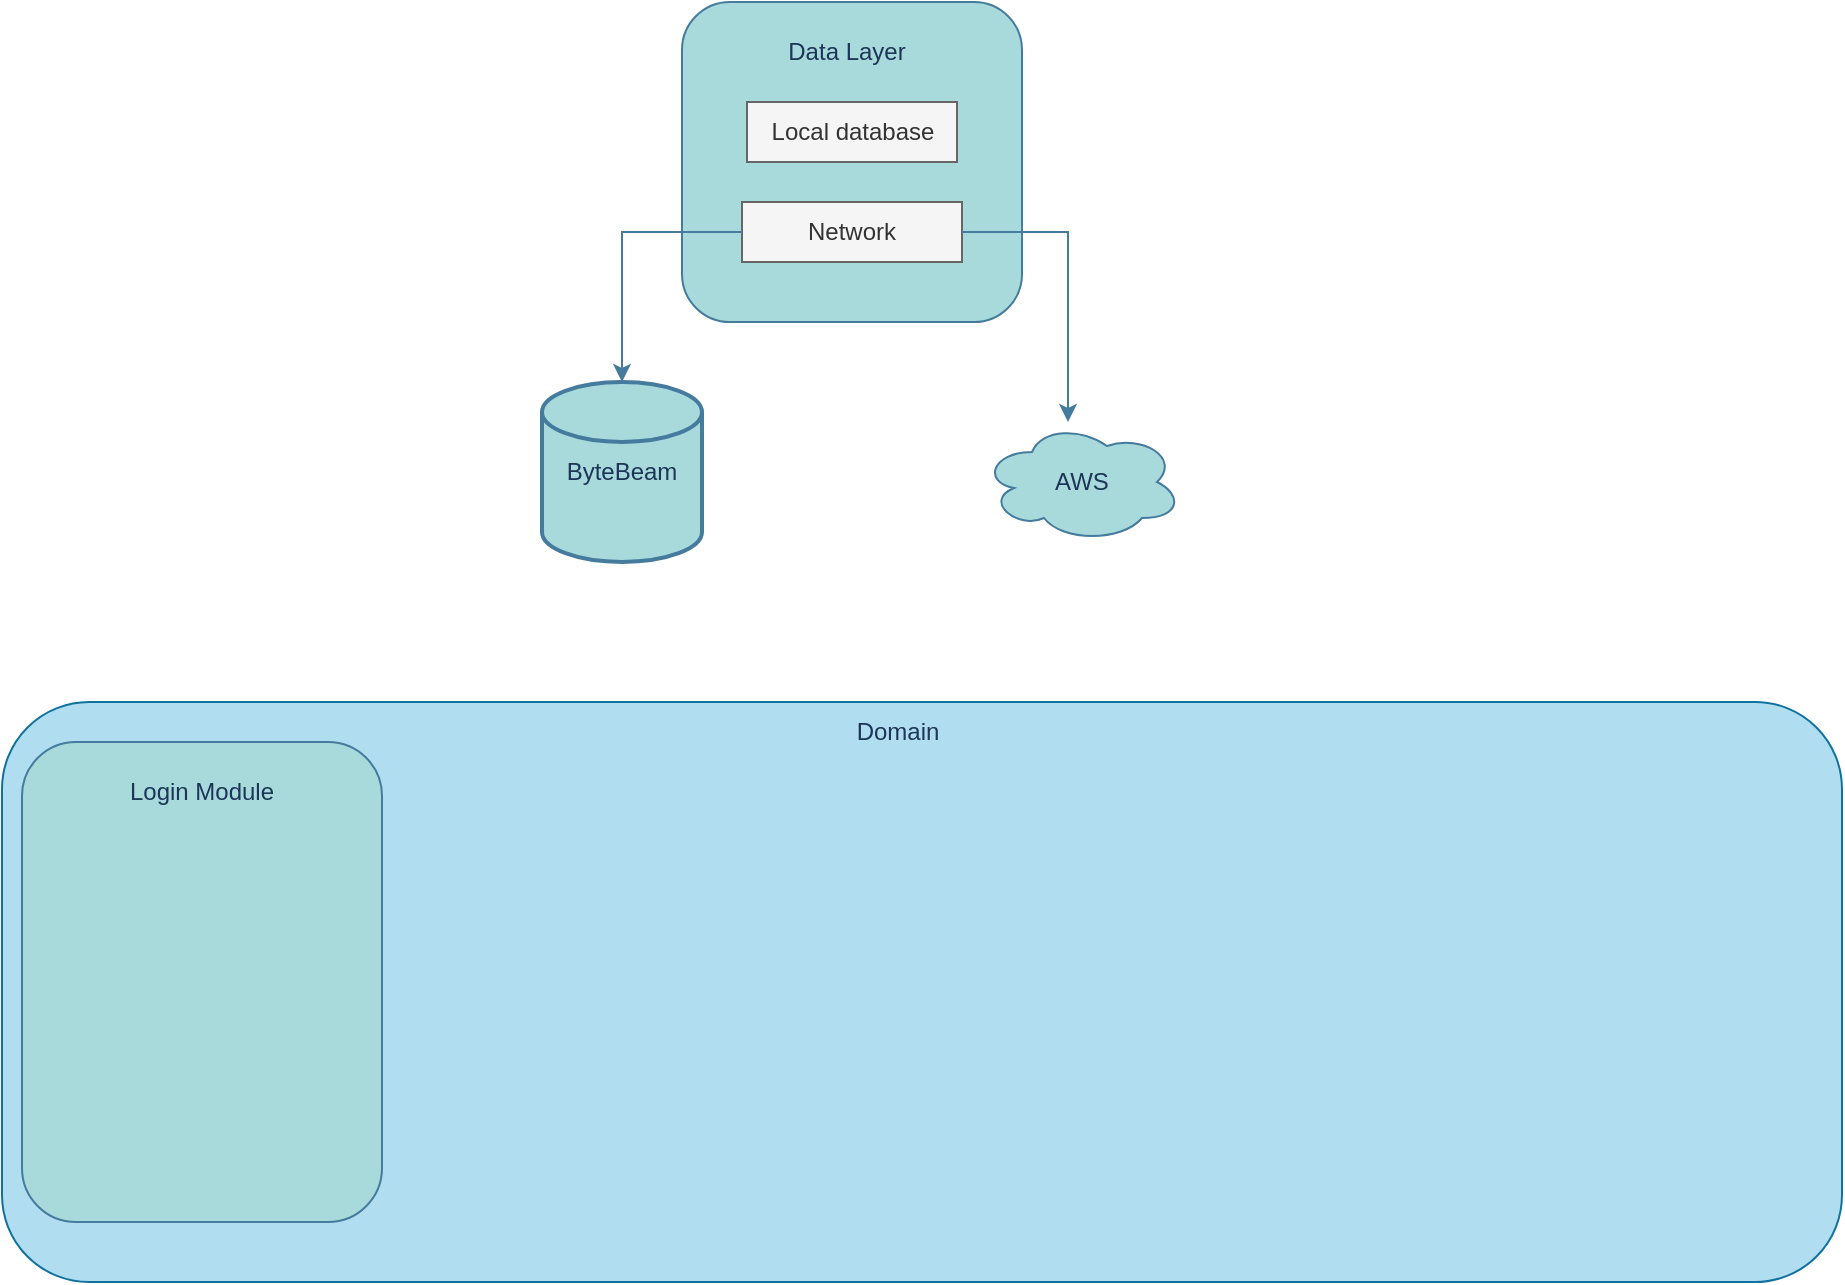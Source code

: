 <mxfile version="24.4.5" type="github">
  <diagram name="Page-1" id="26uVEeSfF-JpeSk0SfAo">
    <mxGraphModel dx="2261" dy="720" grid="1" gridSize="10" guides="1" tooltips="1" connect="1" arrows="1" fold="1" page="1" pageScale="1" pageWidth="827" pageHeight="1169" math="0" shadow="0">
      <root>
        <mxCell id="0" />
        <mxCell id="1" parent="0" />
        <mxCell id="futpmBs1N2h3T1VJD9tf-1" value="" style="rounded=1;whiteSpace=wrap;html=1;strokeColor=#457B9D;fontColor=#1D3557;fillColor=#A8DADC;" vertex="1" parent="1">
          <mxGeometry x="50" y="70" width="170" height="160" as="geometry" />
        </mxCell>
        <mxCell id="futpmBs1N2h3T1VJD9tf-2" value="Data Layer" style="text;html=1;align=center;verticalAlign=middle;whiteSpace=wrap;rounded=0;fontColor=#1D3557;" vertex="1" parent="1">
          <mxGeometry x="90" y="80" width="85" height="30" as="geometry" />
        </mxCell>
        <mxCell id="futpmBs1N2h3T1VJD9tf-3" value="Local database" style="text;html=1;align=center;verticalAlign=middle;whiteSpace=wrap;rounded=0;fontColor=#333333;fillColor=#f5f5f5;strokeColor=#666666;" vertex="1" parent="1">
          <mxGeometry x="82.5" y="120" width="105" height="30" as="geometry" />
        </mxCell>
        <mxCell id="futpmBs1N2h3T1VJD9tf-4" value="Network" style="text;html=1;align=center;verticalAlign=middle;whiteSpace=wrap;rounded=0;fontColor=#333333;fillColor=#f5f5f5;strokeColor=#666666;" vertex="1" parent="1">
          <mxGeometry x="82.5" y="170" width="105" height="30" as="geometry" />
        </mxCell>
        <mxCell id="futpmBs1N2h3T1VJD9tf-11" value="AWS" style="ellipse;shape=cloud;whiteSpace=wrap;html=1;align=center;strokeColor=#457B9D;fontColor=#1D3557;fillColor=#A8DADC;" vertex="1" parent="1">
          <mxGeometry x="200" y="280" width="100" height="60" as="geometry" />
        </mxCell>
        <mxCell id="futpmBs1N2h3T1VJD9tf-12" value="ByteBeam" style="strokeWidth=2;html=1;shape=mxgraph.flowchart.database;whiteSpace=wrap;strokeColor=#457B9D;fontColor=#1D3557;fillColor=#A8DADC;" vertex="1" parent="1">
          <mxGeometry x="-20" y="260" width="80" height="90" as="geometry" />
        </mxCell>
        <mxCell id="futpmBs1N2h3T1VJD9tf-15" value="" style="rounded=1;whiteSpace=wrap;html=1;strokeColor=#10739e;fillColor=#b1ddf0;" vertex="1" parent="1">
          <mxGeometry x="-290" y="420" width="920" height="290" as="geometry" />
        </mxCell>
        <mxCell id="futpmBs1N2h3T1VJD9tf-16" value="Network" style="text;html=1;align=center;verticalAlign=middle;whiteSpace=wrap;rounded=0;fontColor=#333333;fillColor=#f5f5f5;strokeColor=#666666;" vertex="1" parent="1">
          <mxGeometry x="80" y="170" width="110" height="30" as="geometry" />
        </mxCell>
        <mxCell id="futpmBs1N2h3T1VJD9tf-17" style="edgeStyle=orthogonalEdgeStyle;rounded=0;orthogonalLoop=1;jettySize=auto;html=1;exitX=1;exitY=0.5;exitDx=0;exitDy=0;entryX=0.43;entryY=0;entryDx=0;entryDy=0;entryPerimeter=0;strokeColor=#457B9D;fontColor=#1D3557;fillColor=#A8DADC;" edge="1" parent="1" source="futpmBs1N2h3T1VJD9tf-16" target="futpmBs1N2h3T1VJD9tf-11">
          <mxGeometry relative="1" as="geometry" />
        </mxCell>
        <mxCell id="futpmBs1N2h3T1VJD9tf-18" style="edgeStyle=orthogonalEdgeStyle;rounded=0;orthogonalLoop=1;jettySize=auto;html=1;entryX=0.5;entryY=0;entryDx=0;entryDy=0;entryPerimeter=0;strokeColor=#457B9D;fontColor=#1D3557;fillColor=#A8DADC;" edge="1" parent="1" source="futpmBs1N2h3T1VJD9tf-16" target="futpmBs1N2h3T1VJD9tf-12">
          <mxGeometry relative="1" as="geometry" />
        </mxCell>
        <mxCell id="futpmBs1N2h3T1VJD9tf-23" value="" style="rounded=1;whiteSpace=wrap;html=1;strokeColor=#457B9D;fontColor=#1D3557;fillColor=#A8DADC;" vertex="1" parent="1">
          <mxGeometry x="-280" y="440" width="180" height="240" as="geometry" />
        </mxCell>
        <mxCell id="futpmBs1N2h3T1VJD9tf-24" value="Login Module" style="text;html=1;align=center;verticalAlign=middle;whiteSpace=wrap;rounded=0;fontColor=#1D3557;" vertex="1" parent="1">
          <mxGeometry x="-260" y="450" width="140" height="30" as="geometry" />
        </mxCell>
        <mxCell id="futpmBs1N2h3T1VJD9tf-26" value="Domain" style="text;html=1;align=center;verticalAlign=middle;whiteSpace=wrap;rounded=0;fontColor=#1D3557;" vertex="1" parent="1">
          <mxGeometry x="128" y="420" width="60" height="30" as="geometry" />
        </mxCell>
      </root>
    </mxGraphModel>
  </diagram>
</mxfile>
